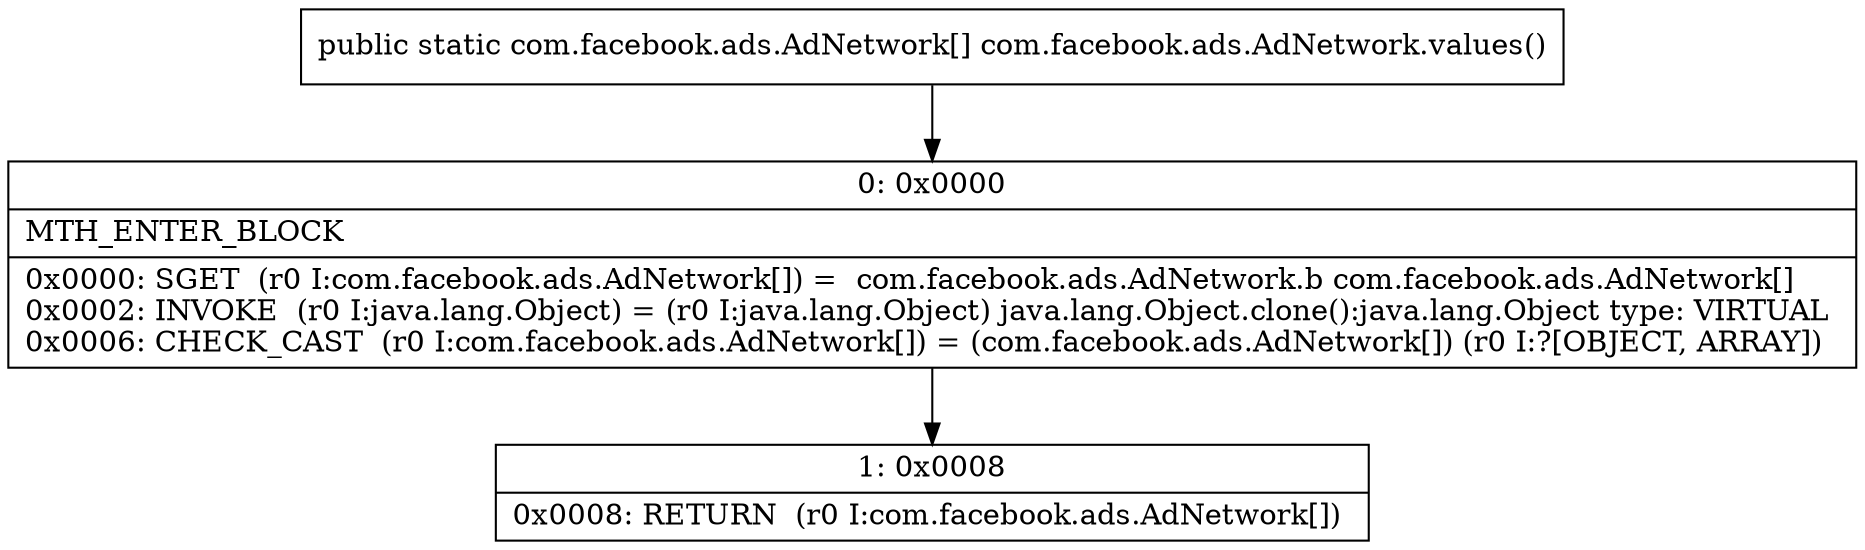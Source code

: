 digraph "CFG forcom.facebook.ads.AdNetwork.values()[Lcom\/facebook\/ads\/AdNetwork;" {
Node_0 [shape=record,label="{0\:\ 0x0000|MTH_ENTER_BLOCK\l|0x0000: SGET  (r0 I:com.facebook.ads.AdNetwork[]) =  com.facebook.ads.AdNetwork.b com.facebook.ads.AdNetwork[] \l0x0002: INVOKE  (r0 I:java.lang.Object) = (r0 I:java.lang.Object) java.lang.Object.clone():java.lang.Object type: VIRTUAL \l0x0006: CHECK_CAST  (r0 I:com.facebook.ads.AdNetwork[]) = (com.facebook.ads.AdNetwork[]) (r0 I:?[OBJECT, ARRAY]) \l}"];
Node_1 [shape=record,label="{1\:\ 0x0008|0x0008: RETURN  (r0 I:com.facebook.ads.AdNetwork[]) \l}"];
MethodNode[shape=record,label="{public static com.facebook.ads.AdNetwork[] com.facebook.ads.AdNetwork.values() }"];
MethodNode -> Node_0;
Node_0 -> Node_1;
}

